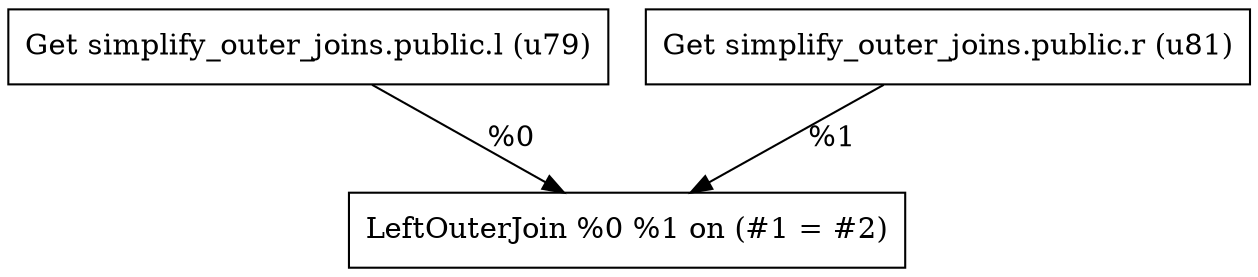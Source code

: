digraph G {
    node0 [shape = record, label=" Get simplify_outer_joins.public.l (u79)\l"]
    node1 [shape = record, label=" Get simplify_outer_joins.public.r (u81)\l"]
    node2 [shape = record, label=" LeftOuterJoin %0 %1 on (#1 = #2)\l"]
    node0 -> node2 [label = "%0\l"]
    node1 -> node2 [label = "%1\l"]
}
